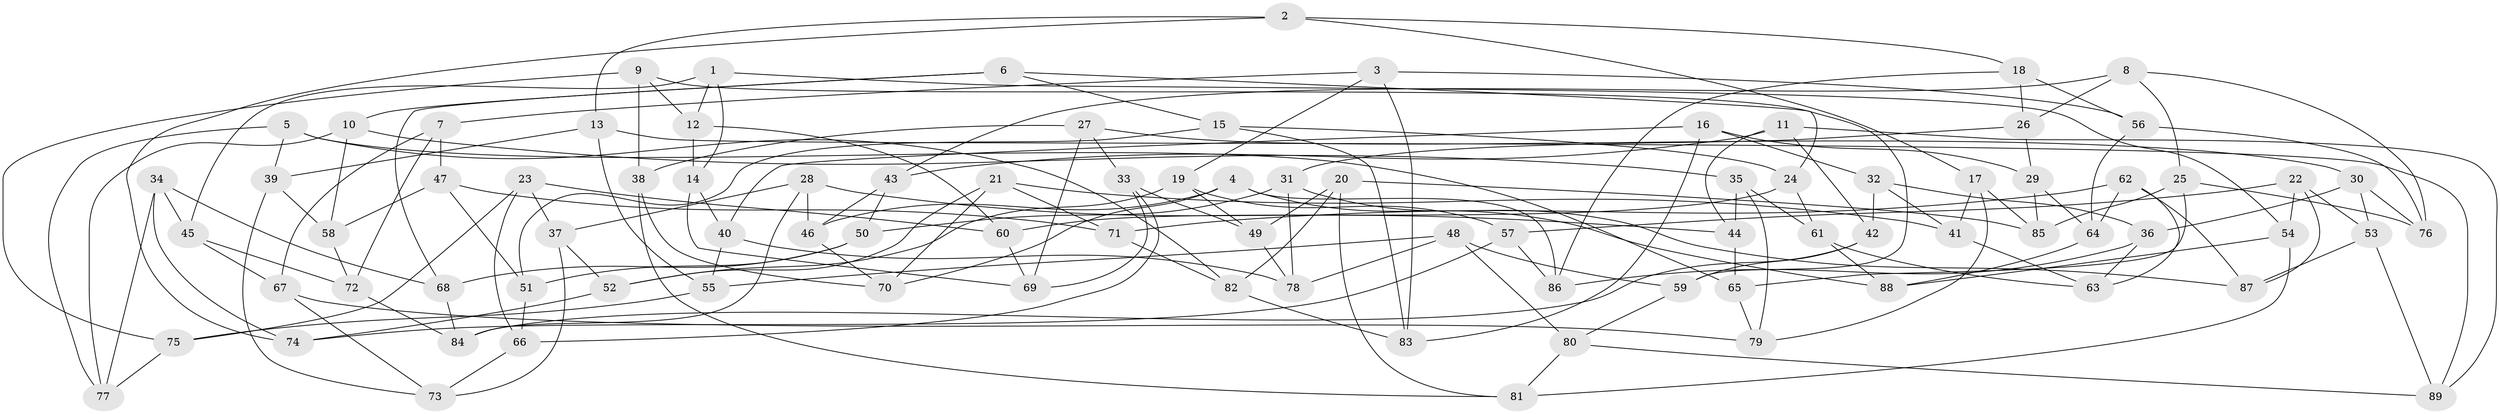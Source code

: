 // Generated by graph-tools (version 1.1) at 2025/57/03/09/25 04:57:06]
// undirected, 89 vertices, 178 edges
graph export_dot {
graph [start="1"]
  node [color=gray90,style=filled];
  1;
  2;
  3;
  4;
  5;
  6;
  7;
  8;
  9;
  10;
  11;
  12;
  13;
  14;
  15;
  16;
  17;
  18;
  19;
  20;
  21;
  22;
  23;
  24;
  25;
  26;
  27;
  28;
  29;
  30;
  31;
  32;
  33;
  34;
  35;
  36;
  37;
  38;
  39;
  40;
  41;
  42;
  43;
  44;
  45;
  46;
  47;
  48;
  49;
  50;
  51;
  52;
  53;
  54;
  55;
  56;
  57;
  58;
  59;
  60;
  61;
  62;
  63;
  64;
  65;
  66;
  67;
  68;
  69;
  70;
  71;
  72;
  73;
  74;
  75;
  76;
  77;
  78;
  79;
  80;
  81;
  82;
  83;
  84;
  85;
  86;
  87;
  88;
  89;
  1 -- 54;
  1 -- 45;
  1 -- 12;
  1 -- 14;
  2 -- 17;
  2 -- 13;
  2 -- 74;
  2 -- 18;
  3 -- 83;
  3 -- 7;
  3 -- 56;
  3 -- 19;
  4 -- 88;
  4 -- 86;
  4 -- 70;
  4 -- 46;
  5 -- 77;
  5 -- 39;
  5 -- 65;
  5 -- 82;
  6 -- 10;
  6 -- 15;
  6 -- 68;
  6 -- 24;
  7 -- 72;
  7 -- 47;
  7 -- 67;
  8 -- 76;
  8 -- 43;
  8 -- 25;
  8 -- 26;
  9 -- 75;
  9 -- 59;
  9 -- 38;
  9 -- 12;
  10 -- 77;
  10 -- 58;
  10 -- 35;
  11 -- 44;
  11 -- 89;
  11 -- 42;
  11 -- 43;
  12 -- 60;
  12 -- 14;
  13 -- 55;
  13 -- 39;
  13 -- 89;
  14 -- 69;
  14 -- 40;
  15 -- 24;
  15 -- 51;
  15 -- 83;
  16 -- 40;
  16 -- 83;
  16 -- 32;
  16 -- 29;
  17 -- 85;
  17 -- 79;
  17 -- 41;
  18 -- 26;
  18 -- 56;
  18 -- 86;
  19 -- 49;
  19 -- 57;
  19 -- 52;
  20 -- 49;
  20 -- 82;
  20 -- 81;
  20 -- 85;
  21 -- 70;
  21 -- 52;
  21 -- 41;
  21 -- 71;
  22 -- 57;
  22 -- 54;
  22 -- 53;
  22 -- 87;
  23 -- 37;
  23 -- 66;
  23 -- 75;
  23 -- 60;
  24 -- 60;
  24 -- 61;
  25 -- 85;
  25 -- 76;
  25 -- 65;
  26 -- 29;
  26 -- 31;
  27 -- 69;
  27 -- 33;
  27 -- 38;
  27 -- 30;
  28 -- 44;
  28 -- 84;
  28 -- 37;
  28 -- 46;
  29 -- 85;
  29 -- 64;
  30 -- 76;
  30 -- 53;
  30 -- 36;
  31 -- 50;
  31 -- 87;
  31 -- 78;
  32 -- 41;
  32 -- 42;
  32 -- 36;
  33 -- 66;
  33 -- 49;
  33 -- 69;
  34 -- 77;
  34 -- 45;
  34 -- 68;
  34 -- 74;
  35 -- 79;
  35 -- 61;
  35 -- 44;
  36 -- 86;
  36 -- 63;
  37 -- 52;
  37 -- 73;
  38 -- 81;
  38 -- 70;
  39 -- 73;
  39 -- 58;
  40 -- 78;
  40 -- 55;
  41 -- 63;
  42 -- 59;
  42 -- 84;
  43 -- 46;
  43 -- 50;
  44 -- 65;
  45 -- 72;
  45 -- 67;
  46 -- 70;
  47 -- 51;
  47 -- 71;
  47 -- 58;
  48 -- 78;
  48 -- 80;
  48 -- 55;
  48 -- 59;
  49 -- 78;
  50 -- 68;
  50 -- 51;
  51 -- 66;
  52 -- 74;
  53 -- 89;
  53 -- 87;
  54 -- 81;
  54 -- 88;
  55 -- 75;
  56 -- 76;
  56 -- 64;
  57 -- 86;
  57 -- 74;
  58 -- 72;
  59 -- 80;
  60 -- 69;
  61 -- 63;
  61 -- 88;
  62 -- 71;
  62 -- 63;
  62 -- 64;
  62 -- 87;
  64 -- 88;
  65 -- 79;
  66 -- 73;
  67 -- 73;
  67 -- 79;
  68 -- 84;
  71 -- 82;
  72 -- 84;
  75 -- 77;
  80 -- 81;
  80 -- 89;
  82 -- 83;
}
